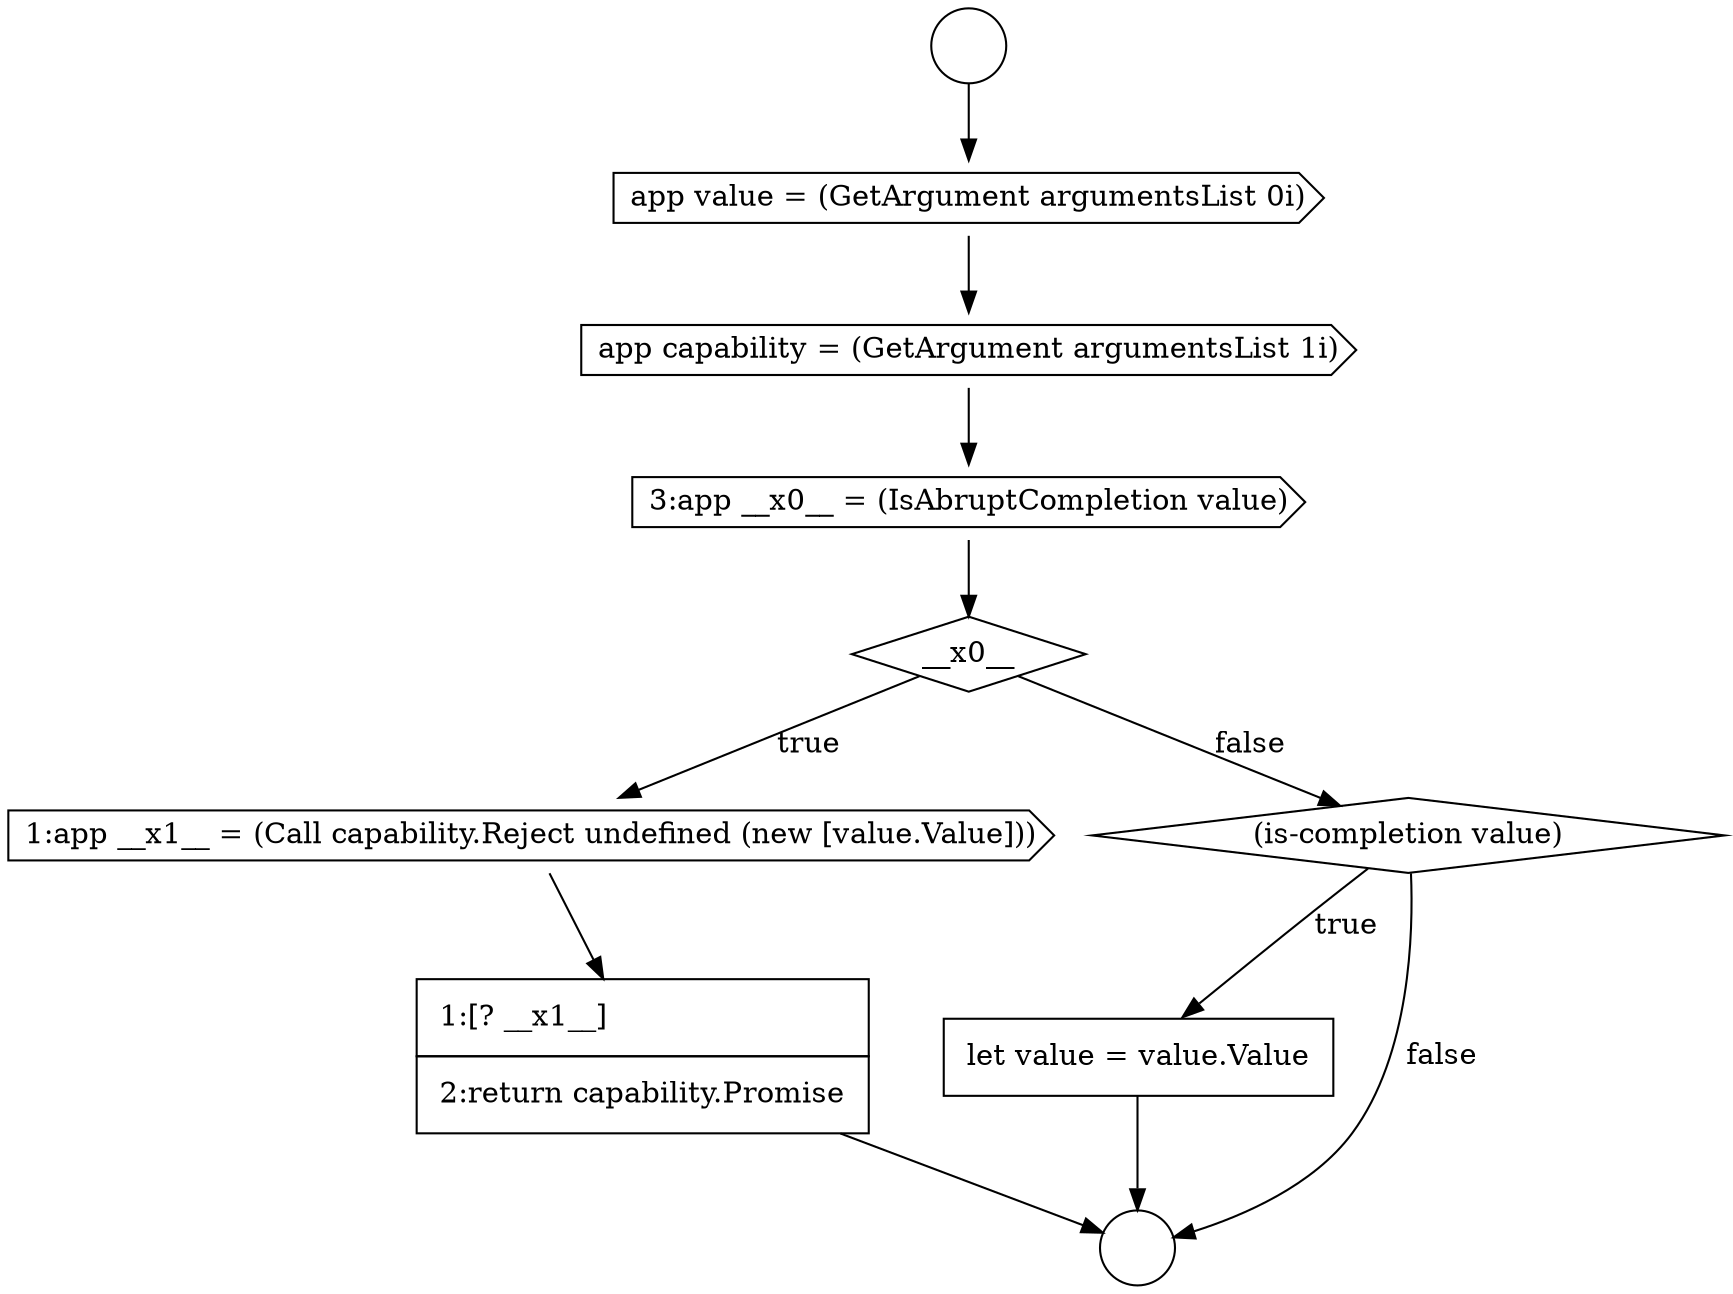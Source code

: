 digraph {
  node15762 [shape=cds, label=<<font color="black">1:app __x1__ = (Call capability.Reject undefined (new [value.Value]))</font>> color="black" fillcolor="white" style=filled]
  node15759 [shape=cds, label=<<font color="black">app capability = (GetArgument argumentsList 1i)</font>> color="black" fillcolor="white" style=filled]
  node15763 [shape=none, margin=0, label=<<font color="black">
    <table border="0" cellborder="1" cellspacing="0" cellpadding="10">
      <tr><td align="left">1:[? __x1__]</td></tr>
      <tr><td align="left">2:return capability.Promise</td></tr>
    </table>
  </font>> color="black" fillcolor="white" style=filled]
  node15756 [shape=circle label=" " color="black" fillcolor="white" style=filled]
  node15761 [shape=diamond, label=<<font color="black">__x0__</font>> color="black" fillcolor="white" style=filled]
  node15760 [shape=cds, label=<<font color="black">3:app __x0__ = (IsAbruptCompletion value)</font>> color="black" fillcolor="white" style=filled]
  node15765 [shape=none, margin=0, label=<<font color="black">
    <table border="0" cellborder="1" cellspacing="0" cellpadding="10">
      <tr><td align="left">let value = value.Value</td></tr>
    </table>
  </font>> color="black" fillcolor="white" style=filled]
  node15757 [shape=circle label=" " color="black" fillcolor="white" style=filled]
  node15758 [shape=cds, label=<<font color="black">app value = (GetArgument argumentsList 0i)</font>> color="black" fillcolor="white" style=filled]
  node15764 [shape=diamond, label=<<font color="black">(is-completion value)</font>> color="black" fillcolor="white" style=filled]
  node15763 -> node15757 [ color="black"]
  node15764 -> node15765 [label=<<font color="black">true</font>> color="black"]
  node15764 -> node15757 [label=<<font color="black">false</font>> color="black"]
  node15761 -> node15762 [label=<<font color="black">true</font>> color="black"]
  node15761 -> node15764 [label=<<font color="black">false</font>> color="black"]
  node15762 -> node15763 [ color="black"]
  node15759 -> node15760 [ color="black"]
  node15765 -> node15757 [ color="black"]
  node15758 -> node15759 [ color="black"]
  node15760 -> node15761 [ color="black"]
  node15756 -> node15758 [ color="black"]
}
